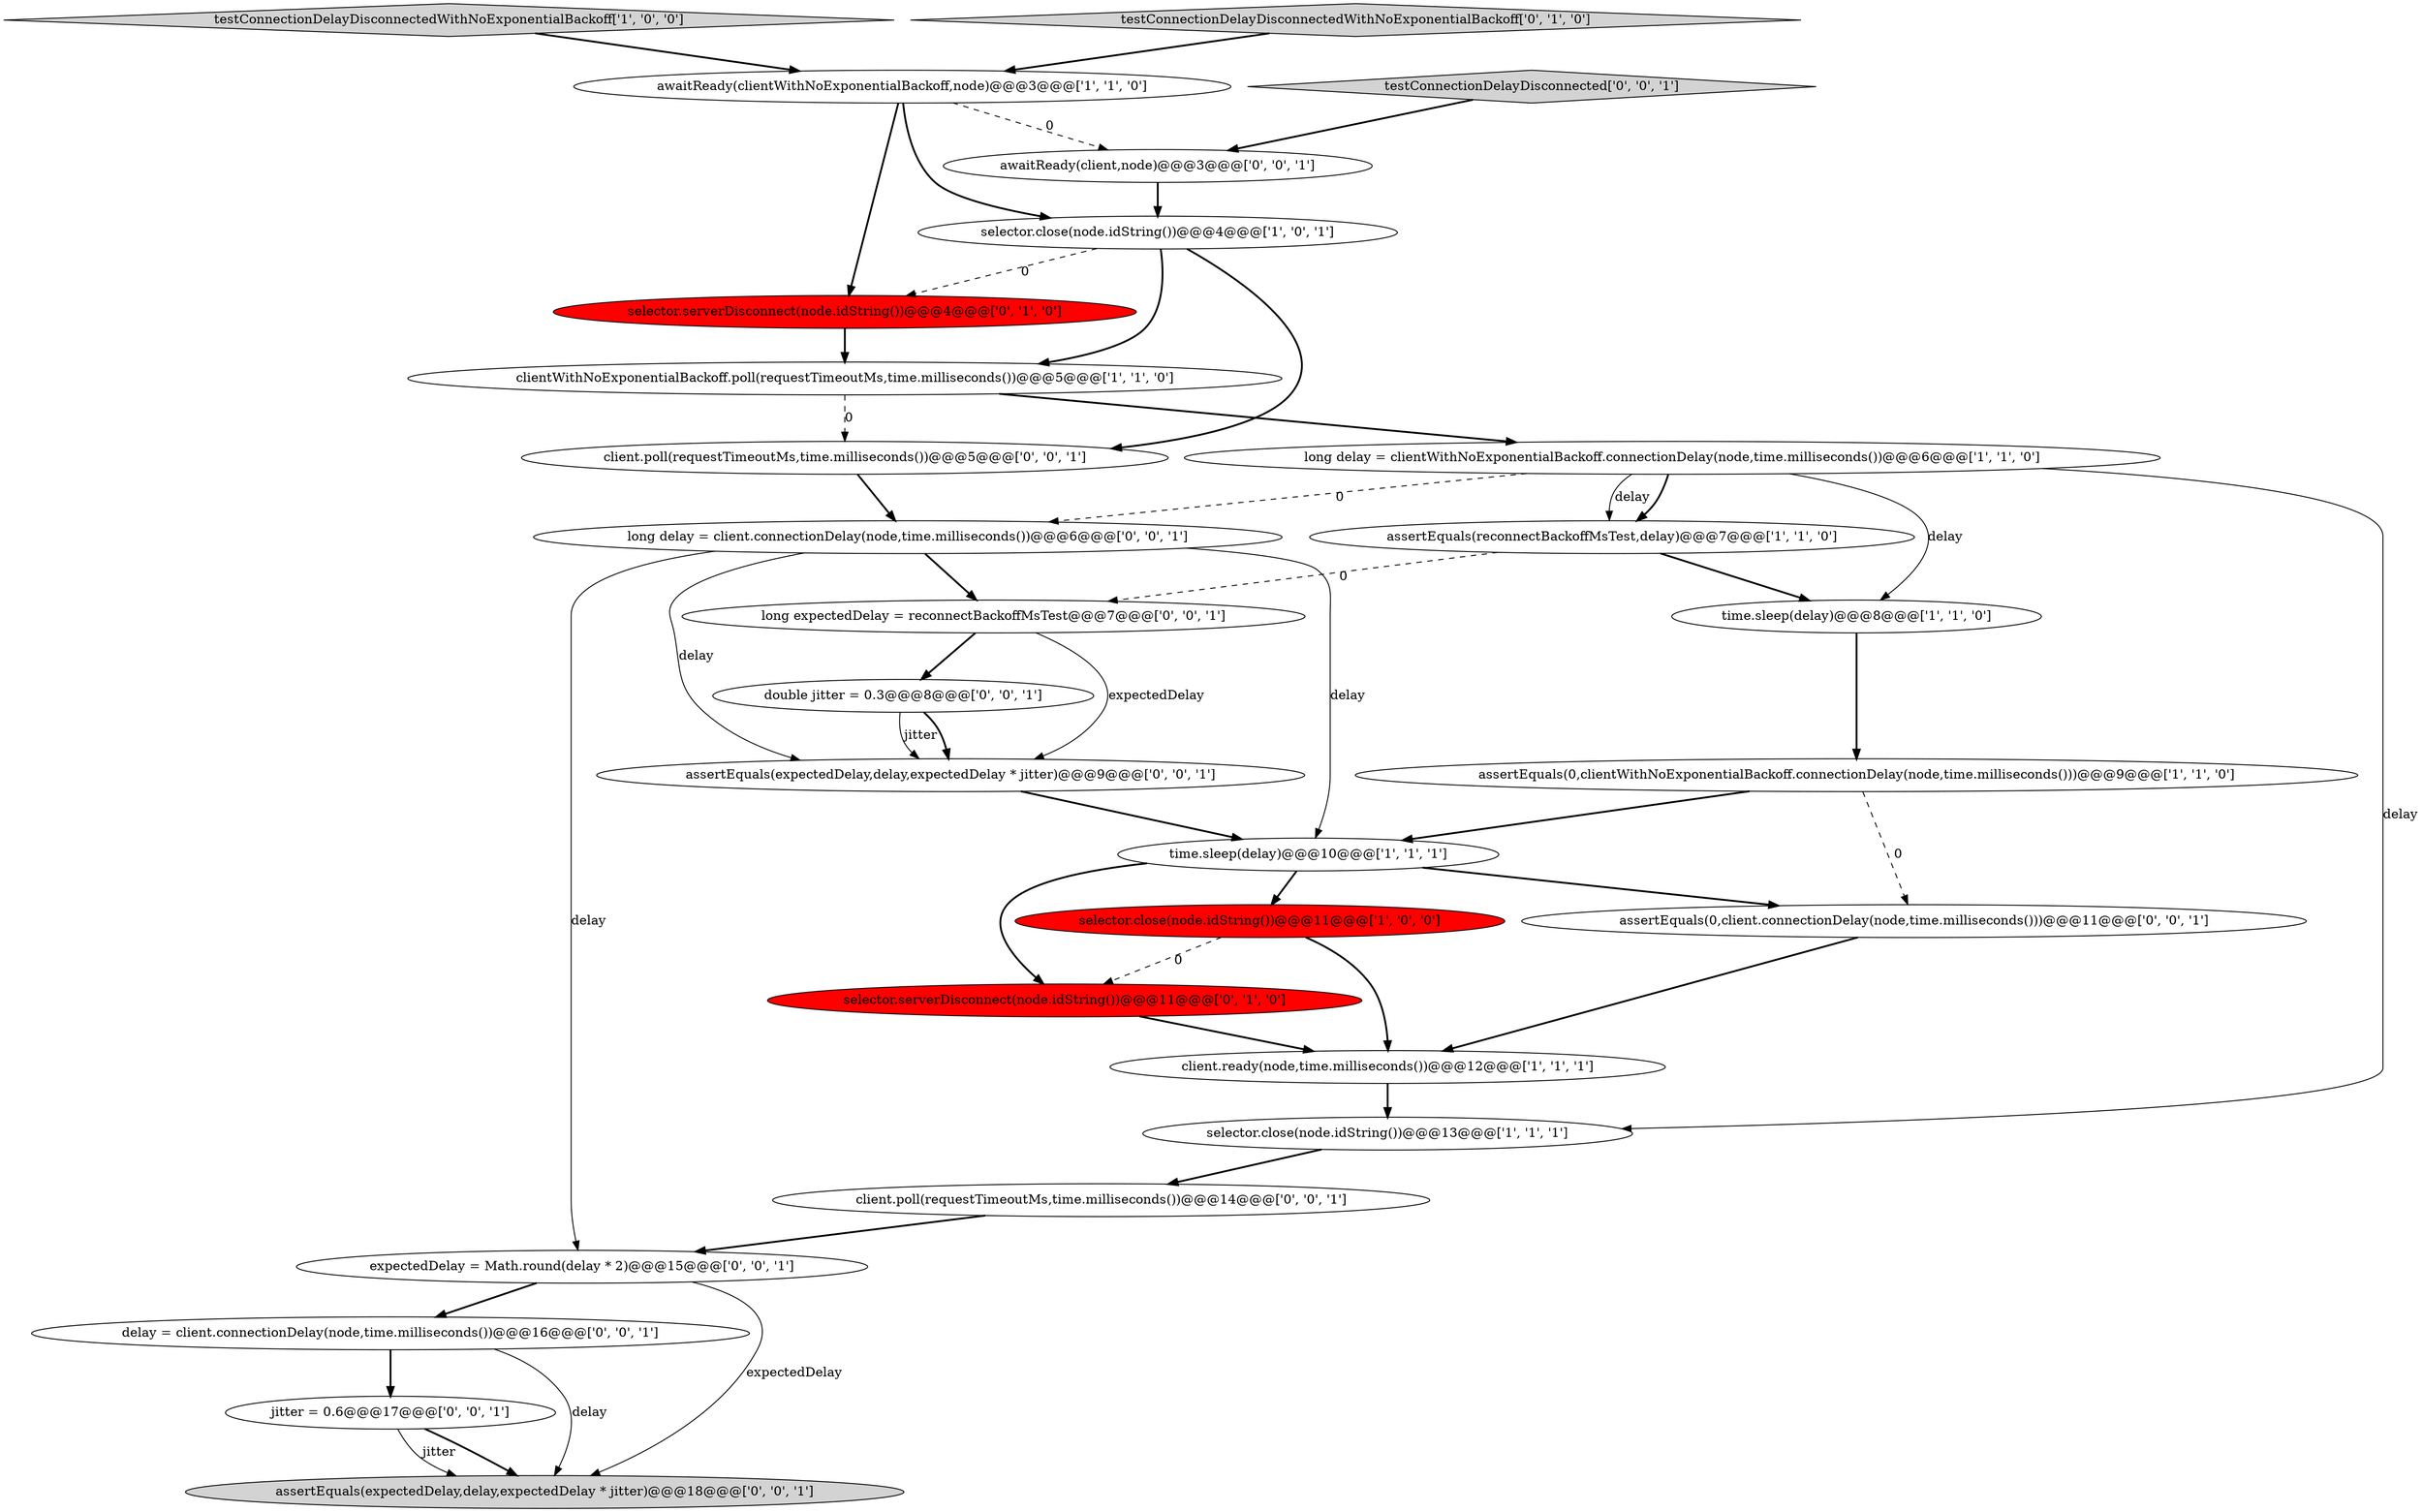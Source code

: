 digraph {
6 [style = filled, label = "selector.close(node.idString())@@@4@@@['1', '0', '1']", fillcolor = white, shape = ellipse image = "AAA0AAABBB1BBB"];
4 [style = filled, label = "clientWithNoExponentialBackoff.poll(requestTimeoutMs,time.milliseconds())@@@5@@@['1', '1', '0']", fillcolor = white, shape = ellipse image = "AAA0AAABBB1BBB"];
19 [style = filled, label = "testConnectionDelayDisconnected['0', '0', '1']", fillcolor = lightgray, shape = diamond image = "AAA0AAABBB3BBB"];
10 [style = filled, label = "time.sleep(delay)@@@10@@@['1', '1', '1']", fillcolor = white, shape = ellipse image = "AAA0AAABBB1BBB"];
27 [style = filled, label = "client.poll(requestTimeoutMs,time.milliseconds())@@@5@@@['0', '0', '1']", fillcolor = white, shape = ellipse image = "AAA0AAABBB3BBB"];
1 [style = filled, label = "selector.close(node.idString())@@@13@@@['1', '1', '1']", fillcolor = white, shape = ellipse image = "AAA0AAABBB1BBB"];
13 [style = filled, label = "selector.serverDisconnect(node.idString())@@@11@@@['0', '1', '0']", fillcolor = red, shape = ellipse image = "AAA1AAABBB2BBB"];
5 [style = filled, label = "selector.close(node.idString())@@@11@@@['1', '0', '0']", fillcolor = red, shape = ellipse image = "AAA1AAABBB1BBB"];
18 [style = filled, label = "awaitReady(client,node)@@@3@@@['0', '0', '1']", fillcolor = white, shape = ellipse image = "AAA0AAABBB3BBB"];
21 [style = filled, label = "jitter = 0.6@@@17@@@['0', '0', '1']", fillcolor = white, shape = ellipse image = "AAA0AAABBB3BBB"];
9 [style = filled, label = "assertEquals(0,clientWithNoExponentialBackoff.connectionDelay(node,time.milliseconds()))@@@9@@@['1', '1', '0']", fillcolor = white, shape = ellipse image = "AAA0AAABBB1BBB"];
8 [style = filled, label = "client.ready(node,time.milliseconds())@@@12@@@['1', '1', '1']", fillcolor = white, shape = ellipse image = "AAA0AAABBB1BBB"];
7 [style = filled, label = "time.sleep(delay)@@@8@@@['1', '1', '0']", fillcolor = white, shape = ellipse image = "AAA0AAABBB1BBB"];
3 [style = filled, label = "testConnectionDelayDisconnectedWithNoExponentialBackoff['1', '0', '0']", fillcolor = lightgray, shape = diamond image = "AAA0AAABBB1BBB"];
26 [style = filled, label = "long expectedDelay = reconnectBackoffMsTest@@@7@@@['0', '0', '1']", fillcolor = white, shape = ellipse image = "AAA0AAABBB3BBB"];
24 [style = filled, label = "assertEquals(expectedDelay,delay,expectedDelay * jitter)@@@9@@@['0', '0', '1']", fillcolor = white, shape = ellipse image = "AAA0AAABBB3BBB"];
12 [style = filled, label = "testConnectionDelayDisconnectedWithNoExponentialBackoff['0', '1', '0']", fillcolor = lightgray, shape = diamond image = "AAA0AAABBB2BBB"];
16 [style = filled, label = "long delay = client.connectionDelay(node,time.milliseconds())@@@6@@@['0', '0', '1']", fillcolor = white, shape = ellipse image = "AAA0AAABBB3BBB"];
14 [style = filled, label = "selector.serverDisconnect(node.idString())@@@4@@@['0', '1', '0']", fillcolor = red, shape = ellipse image = "AAA1AAABBB2BBB"];
11 [style = filled, label = "long delay = clientWithNoExponentialBackoff.connectionDelay(node,time.milliseconds())@@@6@@@['1', '1', '0']", fillcolor = white, shape = ellipse image = "AAA0AAABBB1BBB"];
22 [style = filled, label = "client.poll(requestTimeoutMs,time.milliseconds())@@@14@@@['0', '0', '1']", fillcolor = white, shape = ellipse image = "AAA0AAABBB3BBB"];
2 [style = filled, label = "assertEquals(reconnectBackoffMsTest,delay)@@@7@@@['1', '1', '0']", fillcolor = white, shape = ellipse image = "AAA0AAABBB1BBB"];
23 [style = filled, label = "delay = client.connectionDelay(node,time.milliseconds())@@@16@@@['0', '0', '1']", fillcolor = white, shape = ellipse image = "AAA0AAABBB3BBB"];
25 [style = filled, label = "expectedDelay = Math.round(delay * 2)@@@15@@@['0', '0', '1']", fillcolor = white, shape = ellipse image = "AAA0AAABBB3BBB"];
0 [style = filled, label = "awaitReady(clientWithNoExponentialBackoff,node)@@@3@@@['1', '1', '0']", fillcolor = white, shape = ellipse image = "AAA0AAABBB1BBB"];
17 [style = filled, label = "assertEquals(0,client.connectionDelay(node,time.milliseconds()))@@@11@@@['0', '0', '1']", fillcolor = white, shape = ellipse image = "AAA0AAABBB3BBB"];
15 [style = filled, label = "assertEquals(expectedDelay,delay,expectedDelay * jitter)@@@18@@@['0', '0', '1']", fillcolor = lightgray, shape = ellipse image = "AAA0AAABBB3BBB"];
20 [style = filled, label = "double jitter = 0.3@@@8@@@['0', '0', '1']", fillcolor = white, shape = ellipse image = "AAA0AAABBB3BBB"];
24->10 [style = bold, label=""];
5->13 [style = dashed, label="0"];
17->8 [style = bold, label=""];
5->8 [style = bold, label=""];
22->25 [style = bold, label=""];
19->18 [style = bold, label=""];
0->6 [style = bold, label=""];
20->24 [style = solid, label="jitter"];
25->23 [style = bold, label=""];
11->16 [style = dashed, label="0"];
21->15 [style = bold, label=""];
16->10 [style = solid, label="delay"];
16->26 [style = bold, label=""];
4->27 [style = dashed, label="0"];
10->17 [style = bold, label=""];
9->10 [style = bold, label=""];
27->16 [style = bold, label=""];
6->14 [style = dashed, label="0"];
12->0 [style = bold, label=""];
11->7 [style = solid, label="delay"];
11->2 [style = bold, label=""];
3->0 [style = bold, label=""];
1->22 [style = bold, label=""];
7->9 [style = bold, label=""];
8->1 [style = bold, label=""];
6->4 [style = bold, label=""];
6->27 [style = bold, label=""];
0->14 [style = bold, label=""];
11->1 [style = solid, label="delay"];
10->5 [style = bold, label=""];
10->13 [style = bold, label=""];
23->21 [style = bold, label=""];
18->6 [style = bold, label=""];
11->2 [style = solid, label="delay"];
9->17 [style = dashed, label="0"];
16->25 [style = solid, label="delay"];
0->18 [style = dashed, label="0"];
23->15 [style = solid, label="delay"];
16->24 [style = solid, label="delay"];
2->7 [style = bold, label=""];
26->24 [style = solid, label="expectedDelay"];
13->8 [style = bold, label=""];
2->26 [style = dashed, label="0"];
4->11 [style = bold, label=""];
20->24 [style = bold, label=""];
25->15 [style = solid, label="expectedDelay"];
26->20 [style = bold, label=""];
14->4 [style = bold, label=""];
21->15 [style = solid, label="jitter"];
}
